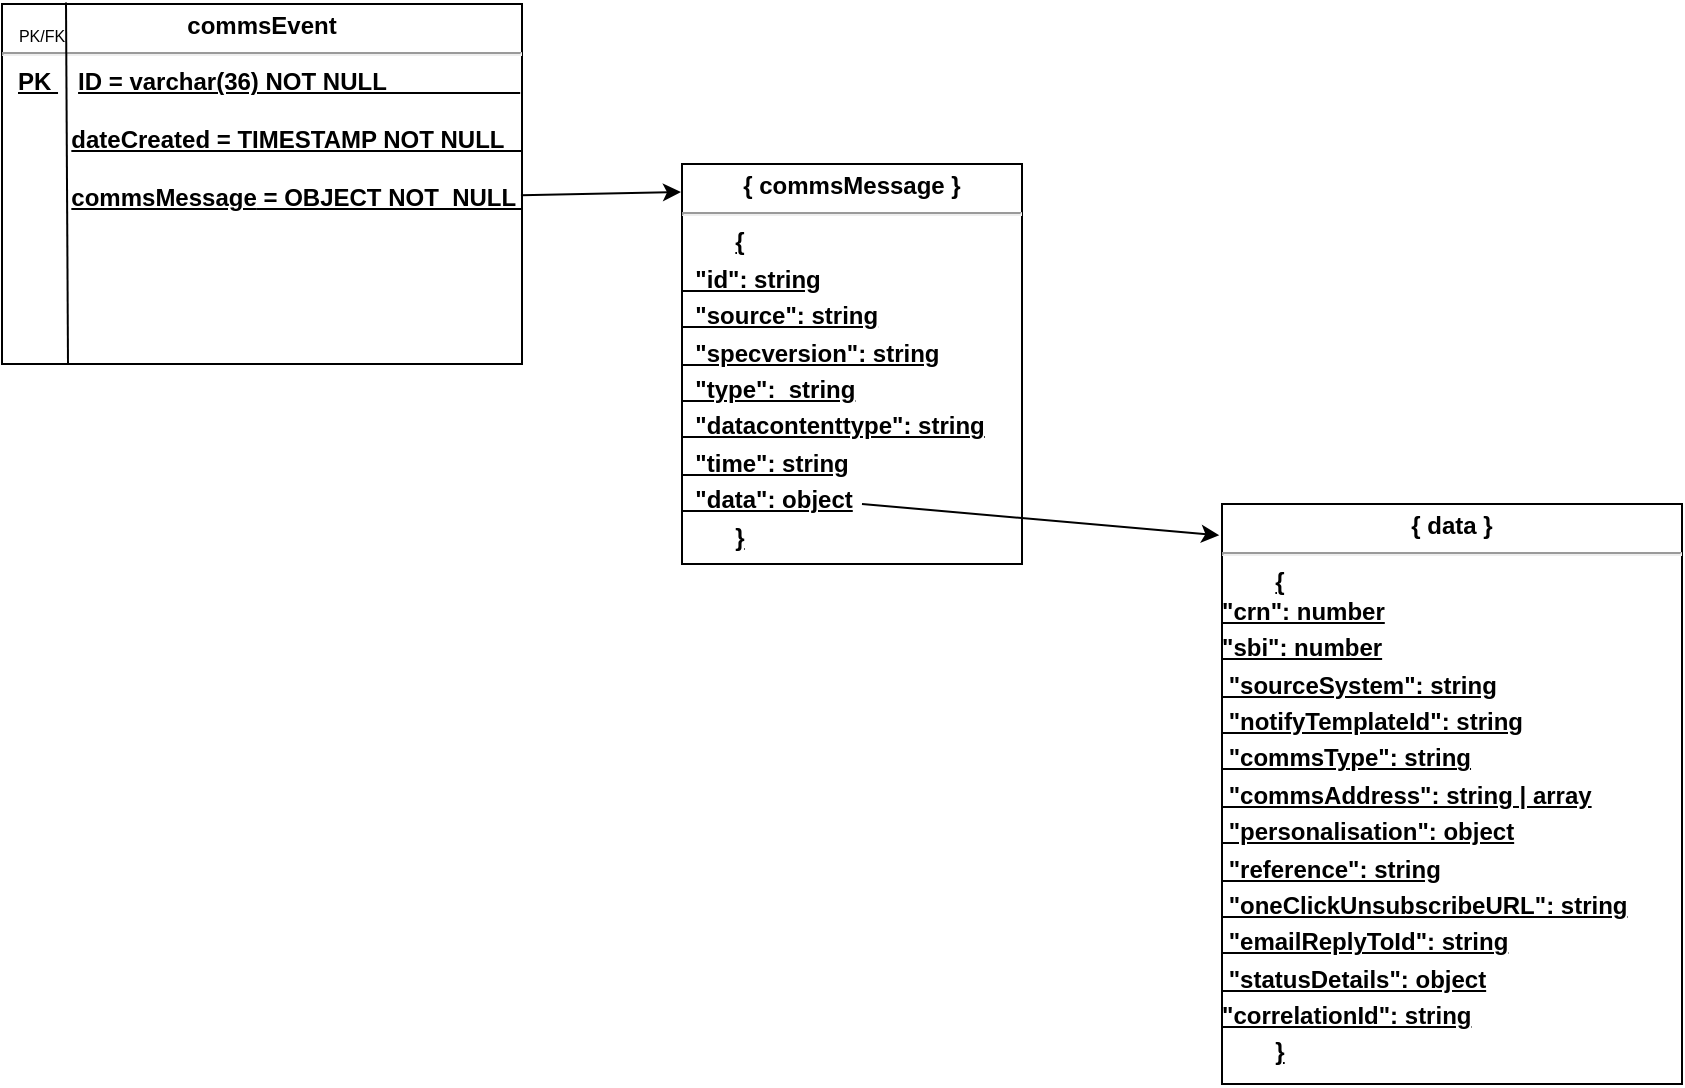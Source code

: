 <mxfile version="24.8.3">
  <diagram name="Page-1" id="a7904f86-f2b4-8e86-fa97-74104820619b">
    <mxGraphModel dx="1147" dy="618" grid="1" gridSize="10" guides="1" tooltips="1" connect="1" arrows="1" fold="1" page="1" pageScale="1" pageWidth="1100" pageHeight="850" background="none" math="0" shadow="0">
      <root>
        <mxCell id="0" />
        <mxCell id="1" parent="0" />
        <mxCell id="24794b860abc3c2d-1" value="&lt;p style=&quot;margin: 4px 0px 0px; text-align: center;&quot;&gt;&lt;b style=&quot;&quot;&gt;commsEvent&lt;/b&gt;&lt;/p&gt;&lt;hr&gt;&lt;p style=&quot;margin: 0px ; margin-left: 8px&quot;&gt;&lt;b&gt;&lt;u&gt;PK&amp;nbsp;&lt;/u&gt; &amp;nbsp; &lt;u&gt;ID = varchar(36) NOT NULL&amp;nbsp; &amp;nbsp; &amp;nbsp; &amp;nbsp; &amp;nbsp; &amp;nbsp; &amp;nbsp; &amp;nbsp; &amp;nbsp; &amp;nbsp;&amp;nbsp;&lt;/u&gt;&lt;/b&gt;&lt;/p&gt;&lt;p style=&quot;margin: 0px ; margin-left: 8px&quot;&gt;&lt;b&gt;&lt;u&gt;&lt;br&gt;&lt;span style=&quot;white-space: pre;&quot;&gt;&#x9;&lt;/span&gt;dateCreated = TIMESTAMP NOT NULL&amp;nbsp; &amp;nbsp;&lt;/u&gt;&lt;/b&gt;&lt;/p&gt;&lt;p style=&quot;margin: 0px ; margin-left: 8px&quot;&gt;&lt;b&gt;&lt;br&gt;&lt;span style=&quot;white-space: pre;&quot;&gt;&lt;u&gt;&#x9;&lt;/u&gt;&lt;/span&gt;&lt;/b&gt;&lt;u&gt;&lt;b style=&quot;text-align: center;&quot;&gt;commsMessage&lt;/b&gt;&lt;b&gt;&amp;nbsp;= OBJECT NOT&amp;nbsp; NULL&amp;nbsp; &amp;nbsp; &amp;nbsp; &amp;nbsp; &amp;nbsp; &amp;nbsp; &amp;nbsp;&lt;/b&gt;&lt;/u&gt;&lt;/p&gt;" style="verticalAlign=top;align=left;overflow=fill;fontSize=12;fontFamily=Helvetica;html=1;rounded=0;shadow=0;comic=0;labelBackgroundColor=none;strokeWidth=1" parent="1" vertex="1">
          <mxGeometry x="60" y="140" width="260" height="180" as="geometry" />
        </mxCell>
        <mxCell id="aeU4eovbPmE3dVEEdTcE-1" value="" style="endArrow=none;html=1;rounded=0;exitX=0.128;exitY=0.021;exitDx=0;exitDy=0;exitPerimeter=0;entryX=0.132;entryY=1.025;entryDx=0;entryDy=0;entryPerimeter=0;" parent="1" edge="1">
          <mxGeometry width="50" height="50" relative="1" as="geometry">
            <mxPoint x="92" y="139.28" as="sourcePoint" />
            <mxPoint x="93" y="320" as="targetPoint" />
          </mxGeometry>
        </mxCell>
        <mxCell id="fsmY0SSJSEjNc21HAW47-1" value="&lt;p style=&quot;margin: 4px 0px 0px; text-align: center;&quot;&gt;&lt;b style=&quot;&quot;&gt;{ data }&lt;/b&gt;&lt;/p&gt;&lt;hr&gt;&lt;p style=&quot;margin: 4px 0px 0px;&quot;&gt;&lt;b&gt;&lt;u&gt;&lt;span style=&quot;white-space: pre;&quot;&gt;&#x9;&lt;/span&gt;{&lt;br&gt;&quot;crn&quot;: number&lt;/u&gt;&lt;/b&gt;&lt;/p&gt;&lt;p style=&quot;margin: 4px 0px 0px;&quot;&gt;&lt;b&gt;&lt;u&gt;&quot;sbi&quot;: number&lt;/u&gt;&lt;/b&gt;&lt;/p&gt;&lt;p style=&quot;margin: 4px 0px 0px;&quot;&gt;&lt;b&gt;&lt;u&gt;&amp;nbsp;&quot;sourceSystem&quot;: string&lt;/u&gt;&lt;/b&gt;&lt;/p&gt;&lt;p style=&quot;margin: 4px 0px 0px;&quot;&gt;&lt;b&gt;&lt;u&gt;&amp;nbsp;&quot;notifyTemplateId&quot;: string&lt;/u&gt;&lt;/b&gt;&lt;/p&gt;&lt;p style=&quot;margin: 4px 0px 0px;&quot;&gt;&lt;b&gt;&lt;u&gt;&amp;nbsp;&quot;commsType&quot;: string&lt;/u&gt;&lt;/b&gt;&lt;/p&gt;&lt;p style=&quot;margin: 4px 0px 0px;&quot;&gt;&lt;b&gt;&lt;u&gt;&amp;nbsp;&quot;commsAddress&quot;: string | array&lt;/u&gt;&lt;/b&gt;&lt;/p&gt;&lt;p style=&quot;margin: 4px 0px 0px;&quot;&gt;&lt;b&gt;&lt;u&gt;&amp;nbsp;&quot;personalisation&quot;: object&lt;/u&gt;&lt;/b&gt;&lt;/p&gt;&lt;p style=&quot;margin: 4px 0px 0px;&quot;&gt;&lt;b&gt;&lt;u&gt;&amp;nbsp;&quot;reference&quot;: string&lt;/u&gt;&lt;/b&gt;&lt;/p&gt;&lt;p style=&quot;margin: 4px 0px 0px;&quot;&gt;&lt;b&gt;&lt;u&gt;&amp;nbsp;&quot;oneClickUnsubscribeURL&quot;: string&lt;/u&gt;&lt;/b&gt;&lt;/p&gt;&lt;p style=&quot;margin: 4px 0px 0px;&quot;&gt;&lt;b&gt;&lt;u&gt;&amp;nbsp;&quot;emailReplyToId&quot;: string&lt;/u&gt;&lt;/b&gt;&lt;/p&gt;&lt;p style=&quot;margin: 4px 0px 0px;&quot;&gt;&lt;b&gt;&lt;u&gt;&amp;nbsp;&quot;statusDetails&quot;: object&lt;/u&gt;&lt;/b&gt;&lt;/p&gt;&lt;p style=&quot;margin: 4px 0px 0px;&quot;&gt;&lt;b&gt;&lt;u&gt;&quot;correlationId&quot;: string&lt;/u&gt;&lt;/b&gt;&lt;/p&gt;&lt;p style=&quot;margin: 4px 0px 0px;&quot;&gt;&lt;b&gt;&lt;u&gt;&lt;span style=&quot;white-space: pre;&quot;&gt;&#x9;&lt;/span&gt;}&lt;br&gt;&lt;/u&gt;&lt;/b&gt;&lt;/p&gt;" style="verticalAlign=top;align=left;overflow=fill;fontSize=12;fontFamily=Helvetica;html=1;rounded=0;shadow=0;comic=0;labelBackgroundColor=none;strokeWidth=1" vertex="1" parent="1">
          <mxGeometry x="670" y="390" width="230" height="290" as="geometry" />
        </mxCell>
        <mxCell id="fsmY0SSJSEjNc21HAW47-2" value="&lt;p style=&quot;margin: 4px 0px 0px; text-align: center;&quot;&gt;&lt;b style=&quot;&quot;&gt;{ commsMessage }&lt;/b&gt;&lt;/p&gt;&lt;hr&gt;&lt;p style=&quot;margin: 4px 0px 0px;&quot;&gt;&lt;b&gt;&lt;u&gt;&lt;span style=&quot;white-space: pre;&quot;&gt;&#x9;&lt;/span&gt;{&lt;/u&gt;&lt;/b&gt;&lt;/p&gt;&lt;p style=&quot;margin: 4px 0px 0px;&quot;&gt;&lt;b&gt;&lt;u&gt;&amp;nbsp; &quot;id&quot;: string&lt;/u&gt;&lt;/b&gt;&lt;/p&gt;&lt;p style=&quot;margin: 4px 0px 0px;&quot;&gt;&lt;b&gt;&lt;u&gt;&amp;nbsp; &quot;source&quot;: string&lt;/u&gt;&lt;/b&gt;&lt;/p&gt;&lt;p style=&quot;margin: 4px 0px 0px;&quot;&gt;&lt;b&gt;&lt;u&gt;&amp;nbsp; &quot;specversion&quot;: string&lt;/u&gt;&lt;/b&gt;&lt;/p&gt;&lt;p style=&quot;margin: 4px 0px 0px;&quot;&gt;&lt;b&gt;&lt;u&gt;&amp;nbsp; &quot;type&quot;:&amp;nbsp; string&lt;/u&gt;&lt;/b&gt;&lt;/p&gt;&lt;p style=&quot;margin: 4px 0px 0px;&quot;&gt;&lt;b&gt;&lt;u&gt;&amp;nbsp; &quot;datacontenttype&quot;: string&lt;/u&gt;&lt;/b&gt;&lt;/p&gt;&lt;p style=&quot;margin: 4px 0px 0px;&quot;&gt;&lt;b&gt;&lt;u&gt;&amp;nbsp; &quot;time&quot;: string&lt;/u&gt;&lt;/b&gt;&lt;/p&gt;&lt;p style=&quot;margin: 4px 0px 0px;&quot;&gt;&lt;b&gt;&lt;u&gt;&amp;nbsp; &quot;data&quot;: object&lt;/u&gt;&lt;/b&gt;&lt;/p&gt;&lt;p style=&quot;margin: 4px 0px 0px;&quot;&gt;&lt;b&gt;&lt;u&gt;&lt;span style=&quot;white-space: pre;&quot;&gt;&#x9;&lt;/span&gt;}&lt;br&gt;&lt;br&gt;&lt;/u&gt;&lt;/b&gt;&lt;/p&gt;" style="verticalAlign=top;align=left;overflow=fill;fontSize=12;fontFamily=Helvetica;html=1;rounded=0;shadow=0;comic=0;labelBackgroundColor=none;strokeWidth=1" vertex="1" parent="1">
          <mxGeometry x="400" y="220" width="170" height="200" as="geometry" />
        </mxCell>
        <mxCell id="fsmY0SSJSEjNc21HAW47-4" value="" style="endArrow=classic;html=1;rounded=0;entryX=-0.003;entryY=0.07;entryDx=0;entryDy=0;entryPerimeter=0;exitX=0.998;exitY=0.531;exitDx=0;exitDy=0;exitPerimeter=0;" edge="1" parent="1" source="24794b860abc3c2d-1" target="fsmY0SSJSEjNc21HAW47-2">
          <mxGeometry width="50" height="50" relative="1" as="geometry">
            <mxPoint x="310" y="240" as="sourcePoint" />
            <mxPoint x="580" y="370" as="targetPoint" />
          </mxGeometry>
        </mxCell>
        <mxCell id="fsmY0SSJSEjNc21HAW47-5" value="" style="endArrow=classic;html=1;rounded=0;exitX=1.016;exitY=0.774;exitDx=0;exitDy=0;exitPerimeter=0;entryX=-0.006;entryY=0.054;entryDx=0;entryDy=0;entryPerimeter=0;" edge="1" parent="1" target="fsmY0SSJSEjNc21HAW47-1">
          <mxGeometry width="50" height="50" relative="1" as="geometry">
            <mxPoint x="490" y="390.0" as="sourcePoint" />
            <mxPoint x="587.28" y="399.72" as="targetPoint" />
          </mxGeometry>
        </mxCell>
        <mxCell id="fsmY0SSJSEjNc21HAW47-6" value="&lt;font style=&quot;font-size: 8px;&quot;&gt;PK/FK&lt;/font&gt;" style="text;html=1;align=center;verticalAlign=middle;whiteSpace=wrap;rounded=0;" vertex="1" parent="1">
          <mxGeometry x="70" y="150" width="20" height="10" as="geometry" />
        </mxCell>
      </root>
    </mxGraphModel>
  </diagram>
</mxfile>
